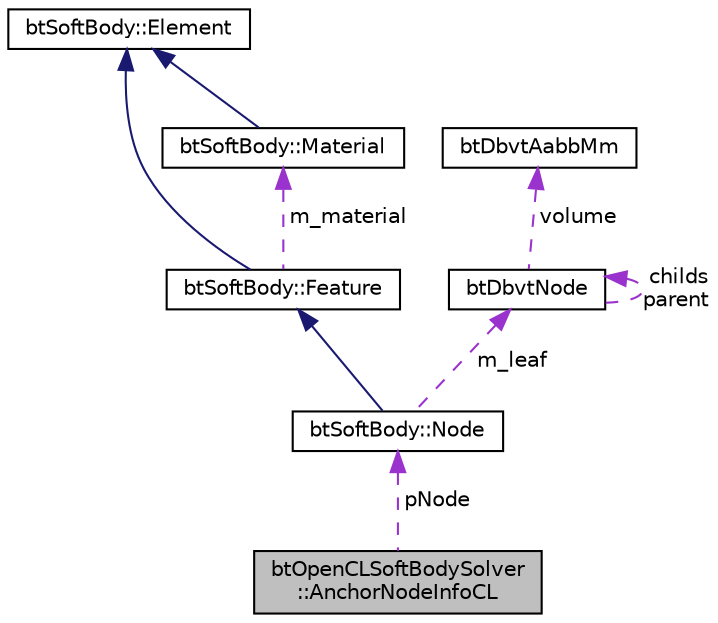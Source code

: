 digraph "btOpenCLSoftBodySolver::AnchorNodeInfoCL"
{
  edge [fontname="Helvetica",fontsize="10",labelfontname="Helvetica",labelfontsize="10"];
  node [fontname="Helvetica",fontsize="10",shape=record];
  Node1 [label="btOpenCLSoftBodySolver\l::AnchorNodeInfoCL",height=0.2,width=0.4,color="black", fillcolor="grey75", style="filled", fontcolor="black"];
  Node2 -> Node1 [dir="back",color="darkorchid3",fontsize="10",style="dashed",label=" pNode" ];
  Node2 [label="btSoftBody::Node",height=0.2,width=0.4,color="black", fillcolor="white", style="filled",URL="$structbt_soft_body_1_1_node.html"];
  Node3 -> Node2 [dir="back",color="midnightblue",fontsize="10",style="solid"];
  Node3 [label="btSoftBody::Feature",height=0.2,width=0.4,color="black", fillcolor="white", style="filled",URL="$structbt_soft_body_1_1_feature.html"];
  Node4 -> Node3 [dir="back",color="midnightblue",fontsize="10",style="solid"];
  Node4 [label="btSoftBody::Element",height=0.2,width=0.4,color="black", fillcolor="white", style="filled",URL="$structbt_soft_body_1_1_element.html"];
  Node5 -> Node3 [dir="back",color="darkorchid3",fontsize="10",style="dashed",label=" m_material" ];
  Node5 [label="btSoftBody::Material",height=0.2,width=0.4,color="black", fillcolor="white", style="filled",URL="$structbt_soft_body_1_1_material.html"];
  Node4 -> Node5 [dir="back",color="midnightblue",fontsize="10",style="solid"];
  Node6 -> Node2 [dir="back",color="darkorchid3",fontsize="10",style="dashed",label=" m_leaf" ];
  Node6 [label="btDbvtNode",height=0.2,width=0.4,color="black", fillcolor="white", style="filled",URL="$structbt_dbvt_node.html"];
  Node7 -> Node6 [dir="back",color="darkorchid3",fontsize="10",style="dashed",label=" volume" ];
  Node7 [label="btDbvtAabbMm",height=0.2,width=0.4,color="black", fillcolor="white", style="filled",URL="$structbt_dbvt_aabb_mm.html"];
  Node6 -> Node6 [dir="back",color="darkorchid3",fontsize="10",style="dashed",label=" childs\nparent" ];
}
